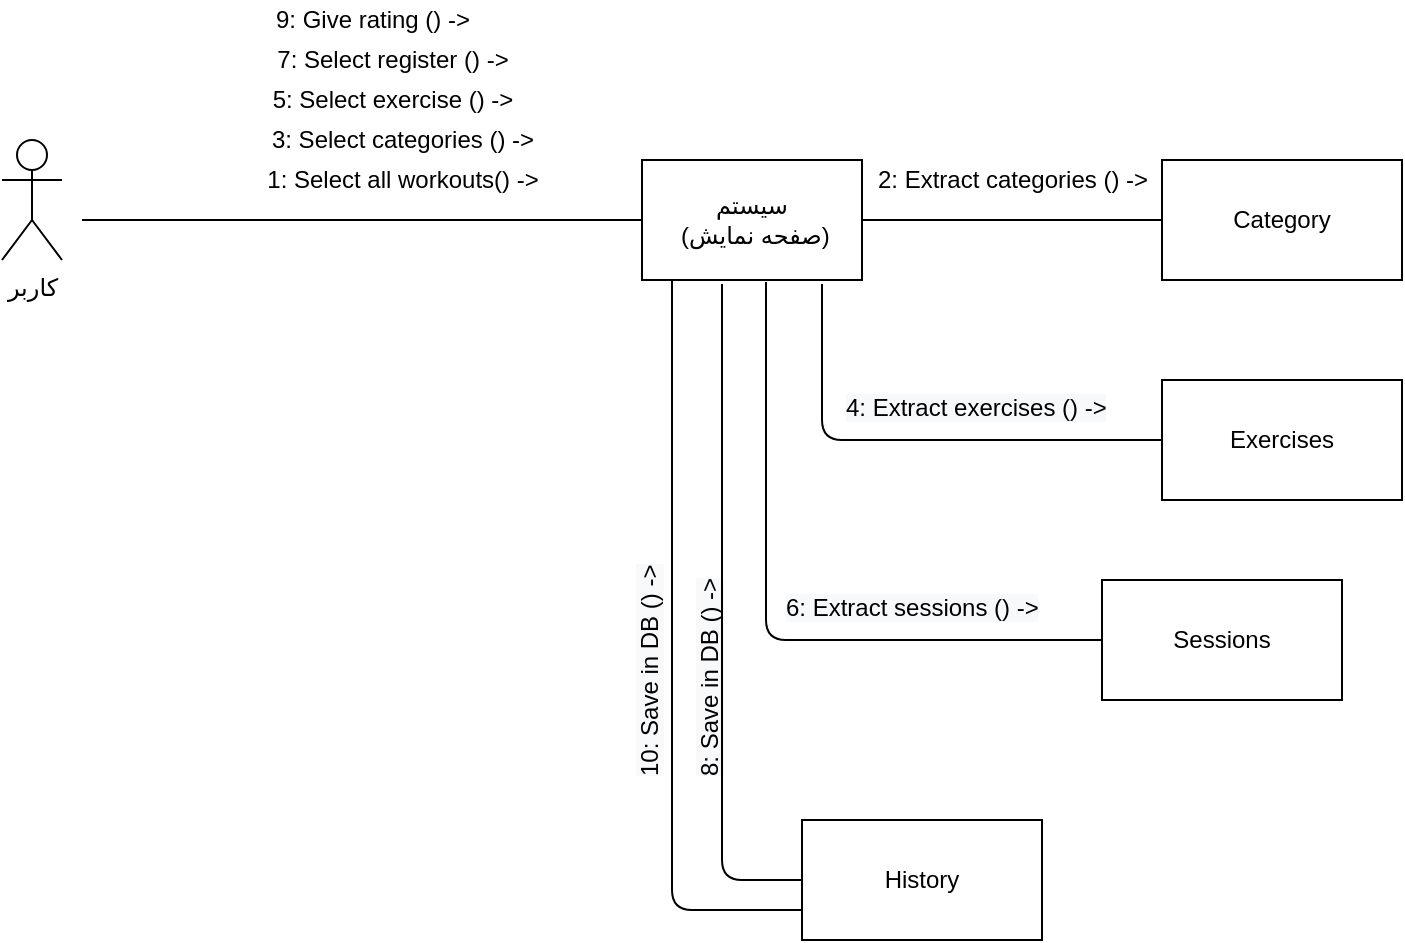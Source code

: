 <mxfile version="14.8.0" type="github">
  <diagram id="3rxcRG7_KeM766j_jDJI" name="Page-1">
    <mxGraphModel dx="782" dy="436" grid="1" gridSize="10" guides="1" tooltips="1" connect="1" arrows="1" fold="1" page="1" pageScale="1" pageWidth="850" pageHeight="1100" math="0" shadow="0">
      <root>
        <mxCell id="0" />
        <mxCell id="1" parent="0" />
        <mxCell id="IZPJPcY7To4VbOwBgczM-1" value="کاربر" style="shape=umlActor;verticalLabelPosition=bottom;verticalAlign=top;html=1;outlineConnect=0;" parent="1" vertex="1">
          <mxGeometry x="140" y="160" width="30" height="60" as="geometry" />
        </mxCell>
        <mxCell id="IZPJPcY7To4VbOwBgczM-2" value="سیستم&lt;br&gt;&amp;nbsp;(صفحه نمایش)" style="rounded=0;whiteSpace=wrap;html=1;" parent="1" vertex="1">
          <mxGeometry x="460" y="170" width="110" height="60" as="geometry" />
        </mxCell>
        <mxCell id="IZPJPcY7To4VbOwBgczM-3" value="Category" style="rounded=0;whiteSpace=wrap;html=1;" parent="1" vertex="1">
          <mxGeometry x="720" y="170" width="120" height="60" as="geometry" />
        </mxCell>
        <mxCell id="IZPJPcY7To4VbOwBgczM-4" value="" style="endArrow=none;html=1;" parent="1" edge="1">
          <mxGeometry width="50" height="50" relative="1" as="geometry">
            <mxPoint x="180" y="200" as="sourcePoint" />
            <mxPoint x="460" y="200" as="targetPoint" />
          </mxGeometry>
        </mxCell>
        <mxCell id="IZPJPcY7To4VbOwBgczM-6" value="1: Select all workouts() -&amp;gt;" style="text;html=1;align=center;verticalAlign=middle;resizable=0;points=[];autosize=1;" parent="1" vertex="1">
          <mxGeometry x="265" y="170" width="150" height="20" as="geometry" />
        </mxCell>
        <mxCell id="IZPJPcY7To4VbOwBgczM-7" value="3: Select categories () -&amp;gt;" style="text;html=1;align=center;verticalAlign=middle;resizable=0;points=[];autosize=1;" parent="1" vertex="1">
          <mxGeometry x="265" y="150" width="150" height="20" as="geometry" />
        </mxCell>
        <mxCell id="IZPJPcY7To4VbOwBgczM-8" value="5: Select exercise () -&amp;gt;" style="text;html=1;align=center;verticalAlign=middle;resizable=0;points=[];autosize=1;" parent="1" vertex="1">
          <mxGeometry x="265" y="130" width="140" height="20" as="geometry" />
        </mxCell>
        <mxCell id="IZPJPcY7To4VbOwBgczM-12" value="2: Extract categories () -&amp;gt;" style="text;html=1;align=center;verticalAlign=middle;resizable=0;points=[];autosize=1;rotation=0;" parent="1" vertex="1">
          <mxGeometry x="570" y="170" width="150" height="20" as="geometry" />
        </mxCell>
        <mxCell id="IZPJPcY7To4VbOwBgczM-13" value="" style="endArrow=none;html=1;exitX=0;exitY=0.5;exitDx=0;exitDy=0;entryX=1;entryY=0.5;entryDx=0;entryDy=0;" parent="1" source="IZPJPcY7To4VbOwBgczM-3" target="IZPJPcY7To4VbOwBgczM-2" edge="1">
          <mxGeometry width="50" height="50" relative="1" as="geometry">
            <mxPoint x="410" y="270" as="sourcePoint" />
            <mxPoint x="460" y="220" as="targetPoint" />
          </mxGeometry>
        </mxCell>
        <mxCell id="IZPJPcY7To4VbOwBgczM-14" value="History" style="rounded=0;whiteSpace=wrap;html=1;" parent="1" vertex="1">
          <mxGeometry x="540" y="500" width="120" height="60" as="geometry" />
        </mxCell>
        <mxCell id="IZPJPcY7To4VbOwBgczM-15" value="" style="endArrow=none;html=1;exitX=0;exitY=0.5;exitDx=0;exitDy=0;" parent="1" source="zoFUiw46XJQW-G4aNhdD-3" edge="1">
          <mxGeometry width="50" height="50" relative="1" as="geometry">
            <mxPoint x="410" y="270" as="sourcePoint" />
            <mxPoint x="550" y="232" as="targetPoint" />
            <Array as="points">
              <mxPoint x="550" y="310" />
            </Array>
          </mxGeometry>
        </mxCell>
        <mxCell id="IZPJPcY7To4VbOwBgczM-16" value="&lt;span style=&quot;color: rgb(0 , 0 , 0) ; font-family: &amp;#34;helvetica&amp;#34; ; font-size: 12px ; font-style: normal ; font-weight: normal ; letter-spacing: normal ; text-align: center ; text-indent: 0px ; text-transform: none ; word-spacing: 0px ; background-color: rgb(248 , 249 , 250) ; text-decoration: none ; display: inline ; float: none&quot;&gt;4: Extract exercises () -&amp;gt;&lt;/span&gt;" style="text;whiteSpace=wrap;html=1;rotation=0;" parent="1" vertex="1">
          <mxGeometry x="560" y="280" width="160" height="30" as="geometry" />
        </mxCell>
        <mxCell id="IZPJPcY7To4VbOwBgczM-17" value="7: Select register () -&amp;gt;" style="text;html=1;align=center;verticalAlign=middle;resizable=0;points=[];autosize=1;" parent="1" vertex="1">
          <mxGeometry x="270" y="110" width="130" height="20" as="geometry" />
        </mxCell>
        <mxCell id="IZPJPcY7To4VbOwBgczM-18" value="&lt;span style=&quot;color: rgb(0 , 0 , 0) ; font-family: &amp;#34;helvetica&amp;#34; ; font-size: 12px ; font-style: normal ; font-weight: normal ; letter-spacing: normal ; text-align: center ; text-indent: 0px ; text-transform: none ; word-spacing: 0px ; background-color: rgb(248 , 249 , 250) ; text-decoration: none ; display: inline ; float: none&quot;&gt;8: Save in DB () -&amp;gt;&lt;/span&gt;" style="text;whiteSpace=wrap;html=1;rotation=-90;" parent="1" vertex="1">
          <mxGeometry x="410" y="380" width="170" height="30" as="geometry" />
        </mxCell>
        <mxCell id="zoFUiw46XJQW-G4aNhdD-3" value="Exercises" style="rounded=0;whiteSpace=wrap;html=1;" vertex="1" parent="1">
          <mxGeometry x="720" y="280" width="120" height="60" as="geometry" />
        </mxCell>
        <mxCell id="zoFUiw46XJQW-G4aNhdD-4" value="Sessions" style="rounded=0;whiteSpace=wrap;html=1;" vertex="1" parent="1">
          <mxGeometry x="690" y="380" width="120" height="60" as="geometry" />
        </mxCell>
        <mxCell id="zoFUiw46XJQW-G4aNhdD-5" value="" style="endArrow=none;html=1;exitX=0;exitY=0.5;exitDx=0;exitDy=0;" edge="1" parent="1" source="zoFUiw46XJQW-G4aNhdD-4">
          <mxGeometry width="50" height="50" relative="1" as="geometry">
            <mxPoint x="320" y="400" as="sourcePoint" />
            <mxPoint x="522" y="231" as="targetPoint" />
            <Array as="points">
              <mxPoint x="522" y="410" />
            </Array>
          </mxGeometry>
        </mxCell>
        <mxCell id="zoFUiw46XJQW-G4aNhdD-6" value="&lt;span style=&quot;color: rgb(0 , 0 , 0) ; font-family: &amp;#34;helvetica&amp;#34; ; font-size: 12px ; font-style: normal ; font-weight: normal ; letter-spacing: normal ; text-align: center ; text-indent: 0px ; text-transform: none ; word-spacing: 0px ; background-color: rgb(248 , 249 , 250) ; text-decoration: none ; display: inline ; float: none&quot;&gt;6: Extract sessions () -&amp;gt;&lt;/span&gt;" style="text;whiteSpace=wrap;html=1;rotation=0;" vertex="1" parent="1">
          <mxGeometry x="530" y="380" width="160" height="30" as="geometry" />
        </mxCell>
        <mxCell id="zoFUiw46XJQW-G4aNhdD-7" value="9: Give rating () -&amp;gt;" style="text;html=1;align=center;verticalAlign=middle;resizable=0;points=[];autosize=1;" vertex="1" parent="1">
          <mxGeometry x="270" y="90" width="110" height="20" as="geometry" />
        </mxCell>
        <mxCell id="zoFUiw46XJQW-G4aNhdD-8" value="" style="endArrow=none;html=1;exitX=0;exitY=0.5;exitDx=0;exitDy=0;" edge="1" parent="1" source="IZPJPcY7To4VbOwBgczM-14">
          <mxGeometry width="50" height="50" relative="1" as="geometry">
            <mxPoint x="490" y="518" as="sourcePoint" />
            <mxPoint x="500" y="232" as="targetPoint" />
            <Array as="points">
              <mxPoint x="500" y="530" />
            </Array>
          </mxGeometry>
        </mxCell>
        <mxCell id="zoFUiw46XJQW-G4aNhdD-9" value="" style="endArrow=none;html=1;exitX=0;exitY=0.75;exitDx=0;exitDy=0;" edge="1" parent="1" source="IZPJPcY7To4VbOwBgczM-14">
          <mxGeometry width="50" height="50" relative="1" as="geometry">
            <mxPoint x="520" y="540" as="sourcePoint" />
            <mxPoint x="475" y="230" as="targetPoint" />
            <Array as="points">
              <mxPoint x="475" y="545" />
            </Array>
          </mxGeometry>
        </mxCell>
        <mxCell id="zoFUiw46XJQW-G4aNhdD-10" value="&lt;span style=&quot;color: rgb(0 , 0 , 0) ; font-family: &amp;#34;helvetica&amp;#34; ; font-size: 12px ; font-style: normal ; font-weight: normal ; letter-spacing: normal ; text-align: center ; text-indent: 0px ; text-transform: none ; word-spacing: 0px ; background-color: rgb(248 , 249 , 250) ; text-decoration: none ; display: inline ; float: none&quot;&gt;10: Save in DB () -&amp;gt;&lt;/span&gt;" style="text;whiteSpace=wrap;html=1;rotation=-90;" vertex="1" parent="1">
          <mxGeometry x="380" y="380" width="170" height="30" as="geometry" />
        </mxCell>
      </root>
    </mxGraphModel>
  </diagram>
</mxfile>
